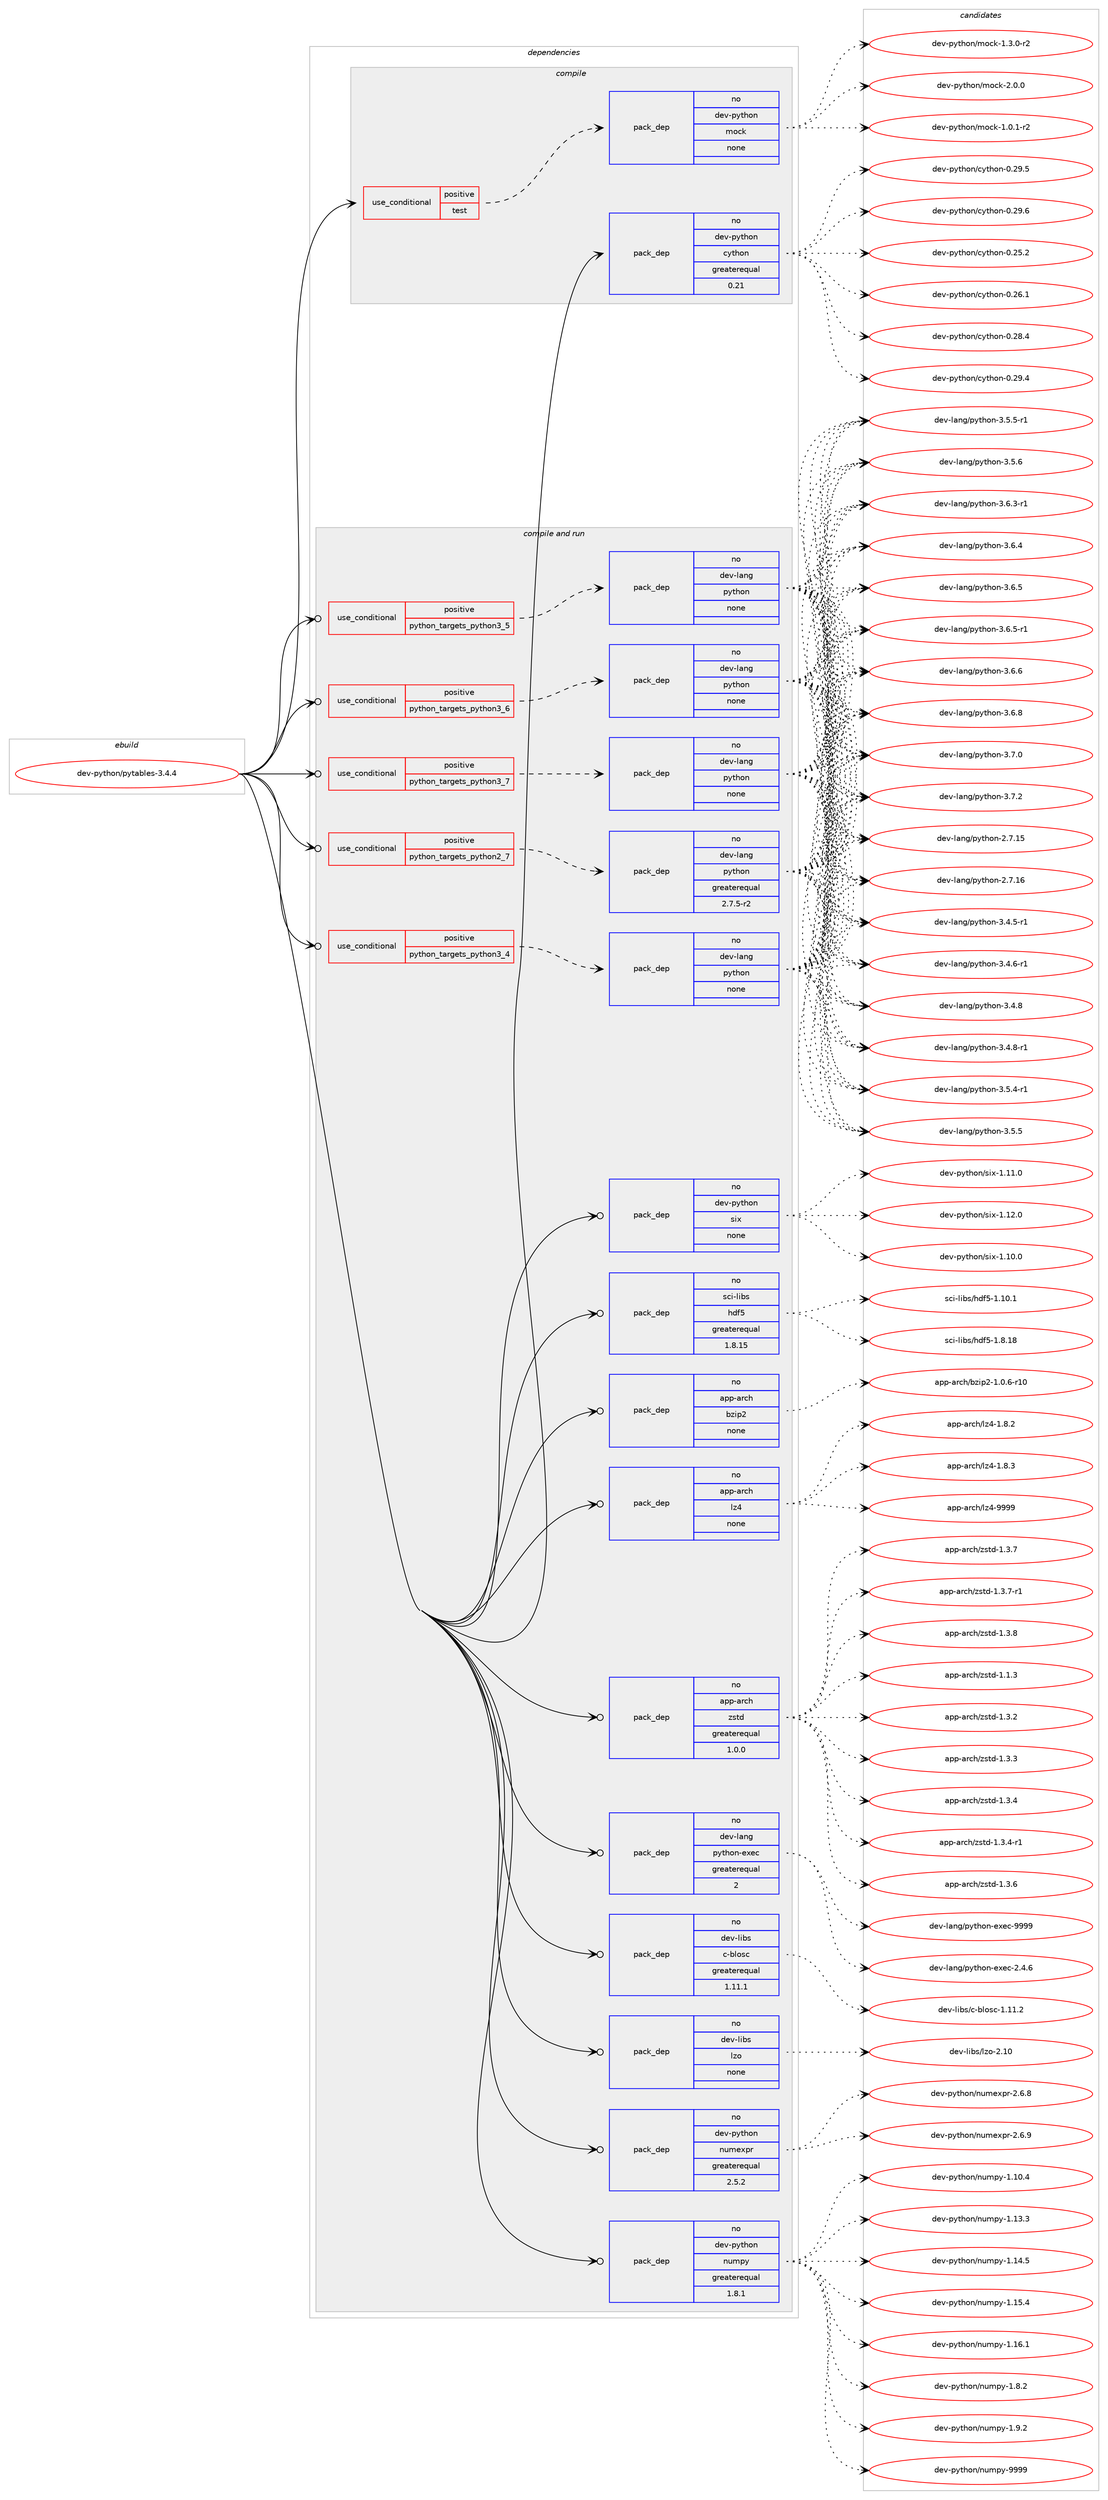 digraph prolog {

# *************
# Graph options
# *************

newrank=true;
concentrate=true;
compound=true;
graph [rankdir=LR,fontname=Helvetica,fontsize=10,ranksep=1.5];#, ranksep=2.5, nodesep=0.2];
edge  [arrowhead=vee];
node  [fontname=Helvetica,fontsize=10];

# **********
# The ebuild
# **********

subgraph cluster_leftcol {
color=gray;
rank=same;
label=<<i>ebuild</i>>;
id [label="dev-python/pytables-3.4.4", color=red, width=4, href="../dev-python/pytables-3.4.4.svg"];
}

# ****************
# The dependencies
# ****************

subgraph cluster_midcol {
color=gray;
label=<<i>dependencies</i>>;
subgraph cluster_compile {
fillcolor="#eeeeee";
style=filled;
label=<<i>compile</i>>;
subgraph cond381908 {
dependency1432644 [label=<<TABLE BORDER="0" CELLBORDER="1" CELLSPACING="0" CELLPADDING="4"><TR><TD ROWSPAN="3" CELLPADDING="10">use_conditional</TD></TR><TR><TD>positive</TD></TR><TR><TD>test</TD></TR></TABLE>>, shape=none, color=red];
subgraph pack1027392 {
dependency1432645 [label=<<TABLE BORDER="0" CELLBORDER="1" CELLSPACING="0" CELLPADDING="4" WIDTH="220"><TR><TD ROWSPAN="6" CELLPADDING="30">pack_dep</TD></TR><TR><TD WIDTH="110">no</TD></TR><TR><TD>dev-python</TD></TR><TR><TD>mock</TD></TR><TR><TD>none</TD></TR><TR><TD></TD></TR></TABLE>>, shape=none, color=blue];
}
dependency1432644:e -> dependency1432645:w [weight=20,style="dashed",arrowhead="vee"];
}
id:e -> dependency1432644:w [weight=20,style="solid",arrowhead="vee"];
subgraph pack1027393 {
dependency1432646 [label=<<TABLE BORDER="0" CELLBORDER="1" CELLSPACING="0" CELLPADDING="4" WIDTH="220"><TR><TD ROWSPAN="6" CELLPADDING="30">pack_dep</TD></TR><TR><TD WIDTH="110">no</TD></TR><TR><TD>dev-python</TD></TR><TR><TD>cython</TD></TR><TR><TD>greaterequal</TD></TR><TR><TD>0.21</TD></TR></TABLE>>, shape=none, color=blue];
}
id:e -> dependency1432646:w [weight=20,style="solid",arrowhead="vee"];
}
subgraph cluster_compileandrun {
fillcolor="#eeeeee";
style=filled;
label=<<i>compile and run</i>>;
subgraph cond381909 {
dependency1432647 [label=<<TABLE BORDER="0" CELLBORDER="1" CELLSPACING="0" CELLPADDING="4"><TR><TD ROWSPAN="3" CELLPADDING="10">use_conditional</TD></TR><TR><TD>positive</TD></TR><TR><TD>python_targets_python2_7</TD></TR></TABLE>>, shape=none, color=red];
subgraph pack1027394 {
dependency1432648 [label=<<TABLE BORDER="0" CELLBORDER="1" CELLSPACING="0" CELLPADDING="4" WIDTH="220"><TR><TD ROWSPAN="6" CELLPADDING="30">pack_dep</TD></TR><TR><TD WIDTH="110">no</TD></TR><TR><TD>dev-lang</TD></TR><TR><TD>python</TD></TR><TR><TD>greaterequal</TD></TR><TR><TD>2.7.5-r2</TD></TR></TABLE>>, shape=none, color=blue];
}
dependency1432647:e -> dependency1432648:w [weight=20,style="dashed",arrowhead="vee"];
}
id:e -> dependency1432647:w [weight=20,style="solid",arrowhead="odotvee"];
subgraph cond381910 {
dependency1432649 [label=<<TABLE BORDER="0" CELLBORDER="1" CELLSPACING="0" CELLPADDING="4"><TR><TD ROWSPAN="3" CELLPADDING="10">use_conditional</TD></TR><TR><TD>positive</TD></TR><TR><TD>python_targets_python3_4</TD></TR></TABLE>>, shape=none, color=red];
subgraph pack1027395 {
dependency1432650 [label=<<TABLE BORDER="0" CELLBORDER="1" CELLSPACING="0" CELLPADDING="4" WIDTH="220"><TR><TD ROWSPAN="6" CELLPADDING="30">pack_dep</TD></TR><TR><TD WIDTH="110">no</TD></TR><TR><TD>dev-lang</TD></TR><TR><TD>python</TD></TR><TR><TD>none</TD></TR><TR><TD></TD></TR></TABLE>>, shape=none, color=blue];
}
dependency1432649:e -> dependency1432650:w [weight=20,style="dashed",arrowhead="vee"];
}
id:e -> dependency1432649:w [weight=20,style="solid",arrowhead="odotvee"];
subgraph cond381911 {
dependency1432651 [label=<<TABLE BORDER="0" CELLBORDER="1" CELLSPACING="0" CELLPADDING="4"><TR><TD ROWSPAN="3" CELLPADDING="10">use_conditional</TD></TR><TR><TD>positive</TD></TR><TR><TD>python_targets_python3_5</TD></TR></TABLE>>, shape=none, color=red];
subgraph pack1027396 {
dependency1432652 [label=<<TABLE BORDER="0" CELLBORDER="1" CELLSPACING="0" CELLPADDING="4" WIDTH="220"><TR><TD ROWSPAN="6" CELLPADDING="30">pack_dep</TD></TR><TR><TD WIDTH="110">no</TD></TR><TR><TD>dev-lang</TD></TR><TR><TD>python</TD></TR><TR><TD>none</TD></TR><TR><TD></TD></TR></TABLE>>, shape=none, color=blue];
}
dependency1432651:e -> dependency1432652:w [weight=20,style="dashed",arrowhead="vee"];
}
id:e -> dependency1432651:w [weight=20,style="solid",arrowhead="odotvee"];
subgraph cond381912 {
dependency1432653 [label=<<TABLE BORDER="0" CELLBORDER="1" CELLSPACING="0" CELLPADDING="4"><TR><TD ROWSPAN="3" CELLPADDING="10">use_conditional</TD></TR><TR><TD>positive</TD></TR><TR><TD>python_targets_python3_6</TD></TR></TABLE>>, shape=none, color=red];
subgraph pack1027397 {
dependency1432654 [label=<<TABLE BORDER="0" CELLBORDER="1" CELLSPACING="0" CELLPADDING="4" WIDTH="220"><TR><TD ROWSPAN="6" CELLPADDING="30">pack_dep</TD></TR><TR><TD WIDTH="110">no</TD></TR><TR><TD>dev-lang</TD></TR><TR><TD>python</TD></TR><TR><TD>none</TD></TR><TR><TD></TD></TR></TABLE>>, shape=none, color=blue];
}
dependency1432653:e -> dependency1432654:w [weight=20,style="dashed",arrowhead="vee"];
}
id:e -> dependency1432653:w [weight=20,style="solid",arrowhead="odotvee"];
subgraph cond381913 {
dependency1432655 [label=<<TABLE BORDER="0" CELLBORDER="1" CELLSPACING="0" CELLPADDING="4"><TR><TD ROWSPAN="3" CELLPADDING="10">use_conditional</TD></TR><TR><TD>positive</TD></TR><TR><TD>python_targets_python3_7</TD></TR></TABLE>>, shape=none, color=red];
subgraph pack1027398 {
dependency1432656 [label=<<TABLE BORDER="0" CELLBORDER="1" CELLSPACING="0" CELLPADDING="4" WIDTH="220"><TR><TD ROWSPAN="6" CELLPADDING="30">pack_dep</TD></TR><TR><TD WIDTH="110">no</TD></TR><TR><TD>dev-lang</TD></TR><TR><TD>python</TD></TR><TR><TD>none</TD></TR><TR><TD></TD></TR></TABLE>>, shape=none, color=blue];
}
dependency1432655:e -> dependency1432656:w [weight=20,style="dashed",arrowhead="vee"];
}
id:e -> dependency1432655:w [weight=20,style="solid",arrowhead="odotvee"];
subgraph pack1027399 {
dependency1432657 [label=<<TABLE BORDER="0" CELLBORDER="1" CELLSPACING="0" CELLPADDING="4" WIDTH="220"><TR><TD ROWSPAN="6" CELLPADDING="30">pack_dep</TD></TR><TR><TD WIDTH="110">no</TD></TR><TR><TD>app-arch</TD></TR><TR><TD>bzip2</TD></TR><TR><TD>none</TD></TR><TR><TD></TD></TR></TABLE>>, shape=none, color=blue];
}
id:e -> dependency1432657:w [weight=20,style="solid",arrowhead="odotvee"];
subgraph pack1027400 {
dependency1432658 [label=<<TABLE BORDER="0" CELLBORDER="1" CELLSPACING="0" CELLPADDING="4" WIDTH="220"><TR><TD ROWSPAN="6" CELLPADDING="30">pack_dep</TD></TR><TR><TD WIDTH="110">no</TD></TR><TR><TD>app-arch</TD></TR><TR><TD>lz4</TD></TR><TR><TD>none</TD></TR><TR><TD></TD></TR></TABLE>>, shape=none, color=blue];
}
id:e -> dependency1432658:w [weight=20,style="solid",arrowhead="odotvee"];
subgraph pack1027401 {
dependency1432659 [label=<<TABLE BORDER="0" CELLBORDER="1" CELLSPACING="0" CELLPADDING="4" WIDTH="220"><TR><TD ROWSPAN="6" CELLPADDING="30">pack_dep</TD></TR><TR><TD WIDTH="110">no</TD></TR><TR><TD>app-arch</TD></TR><TR><TD>zstd</TD></TR><TR><TD>greaterequal</TD></TR><TR><TD>1.0.0</TD></TR></TABLE>>, shape=none, color=blue];
}
id:e -> dependency1432659:w [weight=20,style="solid",arrowhead="odotvee"];
subgraph pack1027402 {
dependency1432660 [label=<<TABLE BORDER="0" CELLBORDER="1" CELLSPACING="0" CELLPADDING="4" WIDTH="220"><TR><TD ROWSPAN="6" CELLPADDING="30">pack_dep</TD></TR><TR><TD WIDTH="110">no</TD></TR><TR><TD>dev-lang</TD></TR><TR><TD>python-exec</TD></TR><TR><TD>greaterequal</TD></TR><TR><TD>2</TD></TR></TABLE>>, shape=none, color=blue];
}
id:e -> dependency1432660:w [weight=20,style="solid",arrowhead="odotvee"];
subgraph pack1027403 {
dependency1432661 [label=<<TABLE BORDER="0" CELLBORDER="1" CELLSPACING="0" CELLPADDING="4" WIDTH="220"><TR><TD ROWSPAN="6" CELLPADDING="30">pack_dep</TD></TR><TR><TD WIDTH="110">no</TD></TR><TR><TD>dev-libs</TD></TR><TR><TD>c-blosc</TD></TR><TR><TD>greaterequal</TD></TR><TR><TD>1.11.1</TD></TR></TABLE>>, shape=none, color=blue];
}
id:e -> dependency1432661:w [weight=20,style="solid",arrowhead="odotvee"];
subgraph pack1027404 {
dependency1432662 [label=<<TABLE BORDER="0" CELLBORDER="1" CELLSPACING="0" CELLPADDING="4" WIDTH="220"><TR><TD ROWSPAN="6" CELLPADDING="30">pack_dep</TD></TR><TR><TD WIDTH="110">no</TD></TR><TR><TD>dev-libs</TD></TR><TR><TD>lzo</TD></TR><TR><TD>none</TD></TR><TR><TD></TD></TR></TABLE>>, shape=none, color=blue];
}
id:e -> dependency1432662:w [weight=20,style="solid",arrowhead="odotvee"];
subgraph pack1027405 {
dependency1432663 [label=<<TABLE BORDER="0" CELLBORDER="1" CELLSPACING="0" CELLPADDING="4" WIDTH="220"><TR><TD ROWSPAN="6" CELLPADDING="30">pack_dep</TD></TR><TR><TD WIDTH="110">no</TD></TR><TR><TD>dev-python</TD></TR><TR><TD>numexpr</TD></TR><TR><TD>greaterequal</TD></TR><TR><TD>2.5.2</TD></TR></TABLE>>, shape=none, color=blue];
}
id:e -> dependency1432663:w [weight=20,style="solid",arrowhead="odotvee"];
subgraph pack1027406 {
dependency1432664 [label=<<TABLE BORDER="0" CELLBORDER="1" CELLSPACING="0" CELLPADDING="4" WIDTH="220"><TR><TD ROWSPAN="6" CELLPADDING="30">pack_dep</TD></TR><TR><TD WIDTH="110">no</TD></TR><TR><TD>dev-python</TD></TR><TR><TD>numpy</TD></TR><TR><TD>greaterequal</TD></TR><TR><TD>1.8.1</TD></TR></TABLE>>, shape=none, color=blue];
}
id:e -> dependency1432664:w [weight=20,style="solid",arrowhead="odotvee"];
subgraph pack1027407 {
dependency1432665 [label=<<TABLE BORDER="0" CELLBORDER="1" CELLSPACING="0" CELLPADDING="4" WIDTH="220"><TR><TD ROWSPAN="6" CELLPADDING="30">pack_dep</TD></TR><TR><TD WIDTH="110">no</TD></TR><TR><TD>dev-python</TD></TR><TR><TD>six</TD></TR><TR><TD>none</TD></TR><TR><TD></TD></TR></TABLE>>, shape=none, color=blue];
}
id:e -> dependency1432665:w [weight=20,style="solid",arrowhead="odotvee"];
subgraph pack1027408 {
dependency1432666 [label=<<TABLE BORDER="0" CELLBORDER="1" CELLSPACING="0" CELLPADDING="4" WIDTH="220"><TR><TD ROWSPAN="6" CELLPADDING="30">pack_dep</TD></TR><TR><TD WIDTH="110">no</TD></TR><TR><TD>sci-libs</TD></TR><TR><TD>hdf5</TD></TR><TR><TD>greaterequal</TD></TR><TR><TD>1.8.15</TD></TR></TABLE>>, shape=none, color=blue];
}
id:e -> dependency1432666:w [weight=20,style="solid",arrowhead="odotvee"];
}
subgraph cluster_run {
fillcolor="#eeeeee";
style=filled;
label=<<i>run</i>>;
}
}

# **************
# The candidates
# **************

subgraph cluster_choices {
rank=same;
color=gray;
label=<<i>candidates</i>>;

subgraph choice1027392 {
color=black;
nodesep=1;
choice1001011184511212111610411111047109111991074549464846494511450 [label="dev-python/mock-1.0.1-r2", color=red, width=4,href="../dev-python/mock-1.0.1-r2.svg"];
choice1001011184511212111610411111047109111991074549465146484511450 [label="dev-python/mock-1.3.0-r2", color=red, width=4,href="../dev-python/mock-1.3.0-r2.svg"];
choice100101118451121211161041111104710911199107455046484648 [label="dev-python/mock-2.0.0", color=red, width=4,href="../dev-python/mock-2.0.0.svg"];
dependency1432645:e -> choice1001011184511212111610411111047109111991074549464846494511450:w [style=dotted,weight="100"];
dependency1432645:e -> choice1001011184511212111610411111047109111991074549465146484511450:w [style=dotted,weight="100"];
dependency1432645:e -> choice100101118451121211161041111104710911199107455046484648:w [style=dotted,weight="100"];
}
subgraph choice1027393 {
color=black;
nodesep=1;
choice10010111845112121116104111110479912111610411111045484650534650 [label="dev-python/cython-0.25.2", color=red, width=4,href="../dev-python/cython-0.25.2.svg"];
choice10010111845112121116104111110479912111610411111045484650544649 [label="dev-python/cython-0.26.1", color=red, width=4,href="../dev-python/cython-0.26.1.svg"];
choice10010111845112121116104111110479912111610411111045484650564652 [label="dev-python/cython-0.28.4", color=red, width=4,href="../dev-python/cython-0.28.4.svg"];
choice10010111845112121116104111110479912111610411111045484650574652 [label="dev-python/cython-0.29.4", color=red, width=4,href="../dev-python/cython-0.29.4.svg"];
choice10010111845112121116104111110479912111610411111045484650574653 [label="dev-python/cython-0.29.5", color=red, width=4,href="../dev-python/cython-0.29.5.svg"];
choice10010111845112121116104111110479912111610411111045484650574654 [label="dev-python/cython-0.29.6", color=red, width=4,href="../dev-python/cython-0.29.6.svg"];
dependency1432646:e -> choice10010111845112121116104111110479912111610411111045484650534650:w [style=dotted,weight="100"];
dependency1432646:e -> choice10010111845112121116104111110479912111610411111045484650544649:w [style=dotted,weight="100"];
dependency1432646:e -> choice10010111845112121116104111110479912111610411111045484650564652:w [style=dotted,weight="100"];
dependency1432646:e -> choice10010111845112121116104111110479912111610411111045484650574652:w [style=dotted,weight="100"];
dependency1432646:e -> choice10010111845112121116104111110479912111610411111045484650574653:w [style=dotted,weight="100"];
dependency1432646:e -> choice10010111845112121116104111110479912111610411111045484650574654:w [style=dotted,weight="100"];
}
subgraph choice1027394 {
color=black;
nodesep=1;
choice10010111845108971101034711212111610411111045504655464953 [label="dev-lang/python-2.7.15", color=red, width=4,href="../dev-lang/python-2.7.15.svg"];
choice10010111845108971101034711212111610411111045504655464954 [label="dev-lang/python-2.7.16", color=red, width=4,href="../dev-lang/python-2.7.16.svg"];
choice1001011184510897110103471121211161041111104551465246534511449 [label="dev-lang/python-3.4.5-r1", color=red, width=4,href="../dev-lang/python-3.4.5-r1.svg"];
choice1001011184510897110103471121211161041111104551465246544511449 [label="dev-lang/python-3.4.6-r1", color=red, width=4,href="../dev-lang/python-3.4.6-r1.svg"];
choice100101118451089711010347112121116104111110455146524656 [label="dev-lang/python-3.4.8", color=red, width=4,href="../dev-lang/python-3.4.8.svg"];
choice1001011184510897110103471121211161041111104551465246564511449 [label="dev-lang/python-3.4.8-r1", color=red, width=4,href="../dev-lang/python-3.4.8-r1.svg"];
choice1001011184510897110103471121211161041111104551465346524511449 [label="dev-lang/python-3.5.4-r1", color=red, width=4,href="../dev-lang/python-3.5.4-r1.svg"];
choice100101118451089711010347112121116104111110455146534653 [label="dev-lang/python-3.5.5", color=red, width=4,href="../dev-lang/python-3.5.5.svg"];
choice1001011184510897110103471121211161041111104551465346534511449 [label="dev-lang/python-3.5.5-r1", color=red, width=4,href="../dev-lang/python-3.5.5-r1.svg"];
choice100101118451089711010347112121116104111110455146534654 [label="dev-lang/python-3.5.6", color=red, width=4,href="../dev-lang/python-3.5.6.svg"];
choice1001011184510897110103471121211161041111104551465446514511449 [label="dev-lang/python-3.6.3-r1", color=red, width=4,href="../dev-lang/python-3.6.3-r1.svg"];
choice100101118451089711010347112121116104111110455146544652 [label="dev-lang/python-3.6.4", color=red, width=4,href="../dev-lang/python-3.6.4.svg"];
choice100101118451089711010347112121116104111110455146544653 [label="dev-lang/python-3.6.5", color=red, width=4,href="../dev-lang/python-3.6.5.svg"];
choice1001011184510897110103471121211161041111104551465446534511449 [label="dev-lang/python-3.6.5-r1", color=red, width=4,href="../dev-lang/python-3.6.5-r1.svg"];
choice100101118451089711010347112121116104111110455146544654 [label="dev-lang/python-3.6.6", color=red, width=4,href="../dev-lang/python-3.6.6.svg"];
choice100101118451089711010347112121116104111110455146544656 [label="dev-lang/python-3.6.8", color=red, width=4,href="../dev-lang/python-3.6.8.svg"];
choice100101118451089711010347112121116104111110455146554648 [label="dev-lang/python-3.7.0", color=red, width=4,href="../dev-lang/python-3.7.0.svg"];
choice100101118451089711010347112121116104111110455146554650 [label="dev-lang/python-3.7.2", color=red, width=4,href="../dev-lang/python-3.7.2.svg"];
dependency1432648:e -> choice10010111845108971101034711212111610411111045504655464953:w [style=dotted,weight="100"];
dependency1432648:e -> choice10010111845108971101034711212111610411111045504655464954:w [style=dotted,weight="100"];
dependency1432648:e -> choice1001011184510897110103471121211161041111104551465246534511449:w [style=dotted,weight="100"];
dependency1432648:e -> choice1001011184510897110103471121211161041111104551465246544511449:w [style=dotted,weight="100"];
dependency1432648:e -> choice100101118451089711010347112121116104111110455146524656:w [style=dotted,weight="100"];
dependency1432648:e -> choice1001011184510897110103471121211161041111104551465246564511449:w [style=dotted,weight="100"];
dependency1432648:e -> choice1001011184510897110103471121211161041111104551465346524511449:w [style=dotted,weight="100"];
dependency1432648:e -> choice100101118451089711010347112121116104111110455146534653:w [style=dotted,weight="100"];
dependency1432648:e -> choice1001011184510897110103471121211161041111104551465346534511449:w [style=dotted,weight="100"];
dependency1432648:e -> choice100101118451089711010347112121116104111110455146534654:w [style=dotted,weight="100"];
dependency1432648:e -> choice1001011184510897110103471121211161041111104551465446514511449:w [style=dotted,weight="100"];
dependency1432648:e -> choice100101118451089711010347112121116104111110455146544652:w [style=dotted,weight="100"];
dependency1432648:e -> choice100101118451089711010347112121116104111110455146544653:w [style=dotted,weight="100"];
dependency1432648:e -> choice1001011184510897110103471121211161041111104551465446534511449:w [style=dotted,weight="100"];
dependency1432648:e -> choice100101118451089711010347112121116104111110455146544654:w [style=dotted,weight="100"];
dependency1432648:e -> choice100101118451089711010347112121116104111110455146544656:w [style=dotted,weight="100"];
dependency1432648:e -> choice100101118451089711010347112121116104111110455146554648:w [style=dotted,weight="100"];
dependency1432648:e -> choice100101118451089711010347112121116104111110455146554650:w [style=dotted,weight="100"];
}
subgraph choice1027395 {
color=black;
nodesep=1;
choice10010111845108971101034711212111610411111045504655464953 [label="dev-lang/python-2.7.15", color=red, width=4,href="../dev-lang/python-2.7.15.svg"];
choice10010111845108971101034711212111610411111045504655464954 [label="dev-lang/python-2.7.16", color=red, width=4,href="../dev-lang/python-2.7.16.svg"];
choice1001011184510897110103471121211161041111104551465246534511449 [label="dev-lang/python-3.4.5-r1", color=red, width=4,href="../dev-lang/python-3.4.5-r1.svg"];
choice1001011184510897110103471121211161041111104551465246544511449 [label="dev-lang/python-3.4.6-r1", color=red, width=4,href="../dev-lang/python-3.4.6-r1.svg"];
choice100101118451089711010347112121116104111110455146524656 [label="dev-lang/python-3.4.8", color=red, width=4,href="../dev-lang/python-3.4.8.svg"];
choice1001011184510897110103471121211161041111104551465246564511449 [label="dev-lang/python-3.4.8-r1", color=red, width=4,href="../dev-lang/python-3.4.8-r1.svg"];
choice1001011184510897110103471121211161041111104551465346524511449 [label="dev-lang/python-3.5.4-r1", color=red, width=4,href="../dev-lang/python-3.5.4-r1.svg"];
choice100101118451089711010347112121116104111110455146534653 [label="dev-lang/python-3.5.5", color=red, width=4,href="../dev-lang/python-3.5.5.svg"];
choice1001011184510897110103471121211161041111104551465346534511449 [label="dev-lang/python-3.5.5-r1", color=red, width=4,href="../dev-lang/python-3.5.5-r1.svg"];
choice100101118451089711010347112121116104111110455146534654 [label="dev-lang/python-3.5.6", color=red, width=4,href="../dev-lang/python-3.5.6.svg"];
choice1001011184510897110103471121211161041111104551465446514511449 [label="dev-lang/python-3.6.3-r1", color=red, width=4,href="../dev-lang/python-3.6.3-r1.svg"];
choice100101118451089711010347112121116104111110455146544652 [label="dev-lang/python-3.6.4", color=red, width=4,href="../dev-lang/python-3.6.4.svg"];
choice100101118451089711010347112121116104111110455146544653 [label="dev-lang/python-3.6.5", color=red, width=4,href="../dev-lang/python-3.6.5.svg"];
choice1001011184510897110103471121211161041111104551465446534511449 [label="dev-lang/python-3.6.5-r1", color=red, width=4,href="../dev-lang/python-3.6.5-r1.svg"];
choice100101118451089711010347112121116104111110455146544654 [label="dev-lang/python-3.6.6", color=red, width=4,href="../dev-lang/python-3.6.6.svg"];
choice100101118451089711010347112121116104111110455146544656 [label="dev-lang/python-3.6.8", color=red, width=4,href="../dev-lang/python-3.6.8.svg"];
choice100101118451089711010347112121116104111110455146554648 [label="dev-lang/python-3.7.0", color=red, width=4,href="../dev-lang/python-3.7.0.svg"];
choice100101118451089711010347112121116104111110455146554650 [label="dev-lang/python-3.7.2", color=red, width=4,href="../dev-lang/python-3.7.2.svg"];
dependency1432650:e -> choice10010111845108971101034711212111610411111045504655464953:w [style=dotted,weight="100"];
dependency1432650:e -> choice10010111845108971101034711212111610411111045504655464954:w [style=dotted,weight="100"];
dependency1432650:e -> choice1001011184510897110103471121211161041111104551465246534511449:w [style=dotted,weight="100"];
dependency1432650:e -> choice1001011184510897110103471121211161041111104551465246544511449:w [style=dotted,weight="100"];
dependency1432650:e -> choice100101118451089711010347112121116104111110455146524656:w [style=dotted,weight="100"];
dependency1432650:e -> choice1001011184510897110103471121211161041111104551465246564511449:w [style=dotted,weight="100"];
dependency1432650:e -> choice1001011184510897110103471121211161041111104551465346524511449:w [style=dotted,weight="100"];
dependency1432650:e -> choice100101118451089711010347112121116104111110455146534653:w [style=dotted,weight="100"];
dependency1432650:e -> choice1001011184510897110103471121211161041111104551465346534511449:w [style=dotted,weight="100"];
dependency1432650:e -> choice100101118451089711010347112121116104111110455146534654:w [style=dotted,weight="100"];
dependency1432650:e -> choice1001011184510897110103471121211161041111104551465446514511449:w [style=dotted,weight="100"];
dependency1432650:e -> choice100101118451089711010347112121116104111110455146544652:w [style=dotted,weight="100"];
dependency1432650:e -> choice100101118451089711010347112121116104111110455146544653:w [style=dotted,weight="100"];
dependency1432650:e -> choice1001011184510897110103471121211161041111104551465446534511449:w [style=dotted,weight="100"];
dependency1432650:e -> choice100101118451089711010347112121116104111110455146544654:w [style=dotted,weight="100"];
dependency1432650:e -> choice100101118451089711010347112121116104111110455146544656:w [style=dotted,weight="100"];
dependency1432650:e -> choice100101118451089711010347112121116104111110455146554648:w [style=dotted,weight="100"];
dependency1432650:e -> choice100101118451089711010347112121116104111110455146554650:w [style=dotted,weight="100"];
}
subgraph choice1027396 {
color=black;
nodesep=1;
choice10010111845108971101034711212111610411111045504655464953 [label="dev-lang/python-2.7.15", color=red, width=4,href="../dev-lang/python-2.7.15.svg"];
choice10010111845108971101034711212111610411111045504655464954 [label="dev-lang/python-2.7.16", color=red, width=4,href="../dev-lang/python-2.7.16.svg"];
choice1001011184510897110103471121211161041111104551465246534511449 [label="dev-lang/python-3.4.5-r1", color=red, width=4,href="../dev-lang/python-3.4.5-r1.svg"];
choice1001011184510897110103471121211161041111104551465246544511449 [label="dev-lang/python-3.4.6-r1", color=red, width=4,href="../dev-lang/python-3.4.6-r1.svg"];
choice100101118451089711010347112121116104111110455146524656 [label="dev-lang/python-3.4.8", color=red, width=4,href="../dev-lang/python-3.4.8.svg"];
choice1001011184510897110103471121211161041111104551465246564511449 [label="dev-lang/python-3.4.8-r1", color=red, width=4,href="../dev-lang/python-3.4.8-r1.svg"];
choice1001011184510897110103471121211161041111104551465346524511449 [label="dev-lang/python-3.5.4-r1", color=red, width=4,href="../dev-lang/python-3.5.4-r1.svg"];
choice100101118451089711010347112121116104111110455146534653 [label="dev-lang/python-3.5.5", color=red, width=4,href="../dev-lang/python-3.5.5.svg"];
choice1001011184510897110103471121211161041111104551465346534511449 [label="dev-lang/python-3.5.5-r1", color=red, width=4,href="../dev-lang/python-3.5.5-r1.svg"];
choice100101118451089711010347112121116104111110455146534654 [label="dev-lang/python-3.5.6", color=red, width=4,href="../dev-lang/python-3.5.6.svg"];
choice1001011184510897110103471121211161041111104551465446514511449 [label="dev-lang/python-3.6.3-r1", color=red, width=4,href="../dev-lang/python-3.6.3-r1.svg"];
choice100101118451089711010347112121116104111110455146544652 [label="dev-lang/python-3.6.4", color=red, width=4,href="../dev-lang/python-3.6.4.svg"];
choice100101118451089711010347112121116104111110455146544653 [label="dev-lang/python-3.6.5", color=red, width=4,href="../dev-lang/python-3.6.5.svg"];
choice1001011184510897110103471121211161041111104551465446534511449 [label="dev-lang/python-3.6.5-r1", color=red, width=4,href="../dev-lang/python-3.6.5-r1.svg"];
choice100101118451089711010347112121116104111110455146544654 [label="dev-lang/python-3.6.6", color=red, width=4,href="../dev-lang/python-3.6.6.svg"];
choice100101118451089711010347112121116104111110455146544656 [label="dev-lang/python-3.6.8", color=red, width=4,href="../dev-lang/python-3.6.8.svg"];
choice100101118451089711010347112121116104111110455146554648 [label="dev-lang/python-3.7.0", color=red, width=4,href="../dev-lang/python-3.7.0.svg"];
choice100101118451089711010347112121116104111110455146554650 [label="dev-lang/python-3.7.2", color=red, width=4,href="../dev-lang/python-3.7.2.svg"];
dependency1432652:e -> choice10010111845108971101034711212111610411111045504655464953:w [style=dotted,weight="100"];
dependency1432652:e -> choice10010111845108971101034711212111610411111045504655464954:w [style=dotted,weight="100"];
dependency1432652:e -> choice1001011184510897110103471121211161041111104551465246534511449:w [style=dotted,weight="100"];
dependency1432652:e -> choice1001011184510897110103471121211161041111104551465246544511449:w [style=dotted,weight="100"];
dependency1432652:e -> choice100101118451089711010347112121116104111110455146524656:w [style=dotted,weight="100"];
dependency1432652:e -> choice1001011184510897110103471121211161041111104551465246564511449:w [style=dotted,weight="100"];
dependency1432652:e -> choice1001011184510897110103471121211161041111104551465346524511449:w [style=dotted,weight="100"];
dependency1432652:e -> choice100101118451089711010347112121116104111110455146534653:w [style=dotted,weight="100"];
dependency1432652:e -> choice1001011184510897110103471121211161041111104551465346534511449:w [style=dotted,weight="100"];
dependency1432652:e -> choice100101118451089711010347112121116104111110455146534654:w [style=dotted,weight="100"];
dependency1432652:e -> choice1001011184510897110103471121211161041111104551465446514511449:w [style=dotted,weight="100"];
dependency1432652:e -> choice100101118451089711010347112121116104111110455146544652:w [style=dotted,weight="100"];
dependency1432652:e -> choice100101118451089711010347112121116104111110455146544653:w [style=dotted,weight="100"];
dependency1432652:e -> choice1001011184510897110103471121211161041111104551465446534511449:w [style=dotted,weight="100"];
dependency1432652:e -> choice100101118451089711010347112121116104111110455146544654:w [style=dotted,weight="100"];
dependency1432652:e -> choice100101118451089711010347112121116104111110455146544656:w [style=dotted,weight="100"];
dependency1432652:e -> choice100101118451089711010347112121116104111110455146554648:w [style=dotted,weight="100"];
dependency1432652:e -> choice100101118451089711010347112121116104111110455146554650:w [style=dotted,weight="100"];
}
subgraph choice1027397 {
color=black;
nodesep=1;
choice10010111845108971101034711212111610411111045504655464953 [label="dev-lang/python-2.7.15", color=red, width=4,href="../dev-lang/python-2.7.15.svg"];
choice10010111845108971101034711212111610411111045504655464954 [label="dev-lang/python-2.7.16", color=red, width=4,href="../dev-lang/python-2.7.16.svg"];
choice1001011184510897110103471121211161041111104551465246534511449 [label="dev-lang/python-3.4.5-r1", color=red, width=4,href="../dev-lang/python-3.4.5-r1.svg"];
choice1001011184510897110103471121211161041111104551465246544511449 [label="dev-lang/python-3.4.6-r1", color=red, width=4,href="../dev-lang/python-3.4.6-r1.svg"];
choice100101118451089711010347112121116104111110455146524656 [label="dev-lang/python-3.4.8", color=red, width=4,href="../dev-lang/python-3.4.8.svg"];
choice1001011184510897110103471121211161041111104551465246564511449 [label="dev-lang/python-3.4.8-r1", color=red, width=4,href="../dev-lang/python-3.4.8-r1.svg"];
choice1001011184510897110103471121211161041111104551465346524511449 [label="dev-lang/python-3.5.4-r1", color=red, width=4,href="../dev-lang/python-3.5.4-r1.svg"];
choice100101118451089711010347112121116104111110455146534653 [label="dev-lang/python-3.5.5", color=red, width=4,href="../dev-lang/python-3.5.5.svg"];
choice1001011184510897110103471121211161041111104551465346534511449 [label="dev-lang/python-3.5.5-r1", color=red, width=4,href="../dev-lang/python-3.5.5-r1.svg"];
choice100101118451089711010347112121116104111110455146534654 [label="dev-lang/python-3.5.6", color=red, width=4,href="../dev-lang/python-3.5.6.svg"];
choice1001011184510897110103471121211161041111104551465446514511449 [label="dev-lang/python-3.6.3-r1", color=red, width=4,href="../dev-lang/python-3.6.3-r1.svg"];
choice100101118451089711010347112121116104111110455146544652 [label="dev-lang/python-3.6.4", color=red, width=4,href="../dev-lang/python-3.6.4.svg"];
choice100101118451089711010347112121116104111110455146544653 [label="dev-lang/python-3.6.5", color=red, width=4,href="../dev-lang/python-3.6.5.svg"];
choice1001011184510897110103471121211161041111104551465446534511449 [label="dev-lang/python-3.6.5-r1", color=red, width=4,href="../dev-lang/python-3.6.5-r1.svg"];
choice100101118451089711010347112121116104111110455146544654 [label="dev-lang/python-3.6.6", color=red, width=4,href="../dev-lang/python-3.6.6.svg"];
choice100101118451089711010347112121116104111110455146544656 [label="dev-lang/python-3.6.8", color=red, width=4,href="../dev-lang/python-3.6.8.svg"];
choice100101118451089711010347112121116104111110455146554648 [label="dev-lang/python-3.7.0", color=red, width=4,href="../dev-lang/python-3.7.0.svg"];
choice100101118451089711010347112121116104111110455146554650 [label="dev-lang/python-3.7.2", color=red, width=4,href="../dev-lang/python-3.7.2.svg"];
dependency1432654:e -> choice10010111845108971101034711212111610411111045504655464953:w [style=dotted,weight="100"];
dependency1432654:e -> choice10010111845108971101034711212111610411111045504655464954:w [style=dotted,weight="100"];
dependency1432654:e -> choice1001011184510897110103471121211161041111104551465246534511449:w [style=dotted,weight="100"];
dependency1432654:e -> choice1001011184510897110103471121211161041111104551465246544511449:w [style=dotted,weight="100"];
dependency1432654:e -> choice100101118451089711010347112121116104111110455146524656:w [style=dotted,weight="100"];
dependency1432654:e -> choice1001011184510897110103471121211161041111104551465246564511449:w [style=dotted,weight="100"];
dependency1432654:e -> choice1001011184510897110103471121211161041111104551465346524511449:w [style=dotted,weight="100"];
dependency1432654:e -> choice100101118451089711010347112121116104111110455146534653:w [style=dotted,weight="100"];
dependency1432654:e -> choice1001011184510897110103471121211161041111104551465346534511449:w [style=dotted,weight="100"];
dependency1432654:e -> choice100101118451089711010347112121116104111110455146534654:w [style=dotted,weight="100"];
dependency1432654:e -> choice1001011184510897110103471121211161041111104551465446514511449:w [style=dotted,weight="100"];
dependency1432654:e -> choice100101118451089711010347112121116104111110455146544652:w [style=dotted,weight="100"];
dependency1432654:e -> choice100101118451089711010347112121116104111110455146544653:w [style=dotted,weight="100"];
dependency1432654:e -> choice1001011184510897110103471121211161041111104551465446534511449:w [style=dotted,weight="100"];
dependency1432654:e -> choice100101118451089711010347112121116104111110455146544654:w [style=dotted,weight="100"];
dependency1432654:e -> choice100101118451089711010347112121116104111110455146544656:w [style=dotted,weight="100"];
dependency1432654:e -> choice100101118451089711010347112121116104111110455146554648:w [style=dotted,weight="100"];
dependency1432654:e -> choice100101118451089711010347112121116104111110455146554650:w [style=dotted,weight="100"];
}
subgraph choice1027398 {
color=black;
nodesep=1;
choice10010111845108971101034711212111610411111045504655464953 [label="dev-lang/python-2.7.15", color=red, width=4,href="../dev-lang/python-2.7.15.svg"];
choice10010111845108971101034711212111610411111045504655464954 [label="dev-lang/python-2.7.16", color=red, width=4,href="../dev-lang/python-2.7.16.svg"];
choice1001011184510897110103471121211161041111104551465246534511449 [label="dev-lang/python-3.4.5-r1", color=red, width=4,href="../dev-lang/python-3.4.5-r1.svg"];
choice1001011184510897110103471121211161041111104551465246544511449 [label="dev-lang/python-3.4.6-r1", color=red, width=4,href="../dev-lang/python-3.4.6-r1.svg"];
choice100101118451089711010347112121116104111110455146524656 [label="dev-lang/python-3.4.8", color=red, width=4,href="../dev-lang/python-3.4.8.svg"];
choice1001011184510897110103471121211161041111104551465246564511449 [label="dev-lang/python-3.4.8-r1", color=red, width=4,href="../dev-lang/python-3.4.8-r1.svg"];
choice1001011184510897110103471121211161041111104551465346524511449 [label="dev-lang/python-3.5.4-r1", color=red, width=4,href="../dev-lang/python-3.5.4-r1.svg"];
choice100101118451089711010347112121116104111110455146534653 [label="dev-lang/python-3.5.5", color=red, width=4,href="../dev-lang/python-3.5.5.svg"];
choice1001011184510897110103471121211161041111104551465346534511449 [label="dev-lang/python-3.5.5-r1", color=red, width=4,href="../dev-lang/python-3.5.5-r1.svg"];
choice100101118451089711010347112121116104111110455146534654 [label="dev-lang/python-3.5.6", color=red, width=4,href="../dev-lang/python-3.5.6.svg"];
choice1001011184510897110103471121211161041111104551465446514511449 [label="dev-lang/python-3.6.3-r1", color=red, width=4,href="../dev-lang/python-3.6.3-r1.svg"];
choice100101118451089711010347112121116104111110455146544652 [label="dev-lang/python-3.6.4", color=red, width=4,href="../dev-lang/python-3.6.4.svg"];
choice100101118451089711010347112121116104111110455146544653 [label="dev-lang/python-3.6.5", color=red, width=4,href="../dev-lang/python-3.6.5.svg"];
choice1001011184510897110103471121211161041111104551465446534511449 [label="dev-lang/python-3.6.5-r1", color=red, width=4,href="../dev-lang/python-3.6.5-r1.svg"];
choice100101118451089711010347112121116104111110455146544654 [label="dev-lang/python-3.6.6", color=red, width=4,href="../dev-lang/python-3.6.6.svg"];
choice100101118451089711010347112121116104111110455146544656 [label="dev-lang/python-3.6.8", color=red, width=4,href="../dev-lang/python-3.6.8.svg"];
choice100101118451089711010347112121116104111110455146554648 [label="dev-lang/python-3.7.0", color=red, width=4,href="../dev-lang/python-3.7.0.svg"];
choice100101118451089711010347112121116104111110455146554650 [label="dev-lang/python-3.7.2", color=red, width=4,href="../dev-lang/python-3.7.2.svg"];
dependency1432656:e -> choice10010111845108971101034711212111610411111045504655464953:w [style=dotted,weight="100"];
dependency1432656:e -> choice10010111845108971101034711212111610411111045504655464954:w [style=dotted,weight="100"];
dependency1432656:e -> choice1001011184510897110103471121211161041111104551465246534511449:w [style=dotted,weight="100"];
dependency1432656:e -> choice1001011184510897110103471121211161041111104551465246544511449:w [style=dotted,weight="100"];
dependency1432656:e -> choice100101118451089711010347112121116104111110455146524656:w [style=dotted,weight="100"];
dependency1432656:e -> choice1001011184510897110103471121211161041111104551465246564511449:w [style=dotted,weight="100"];
dependency1432656:e -> choice1001011184510897110103471121211161041111104551465346524511449:w [style=dotted,weight="100"];
dependency1432656:e -> choice100101118451089711010347112121116104111110455146534653:w [style=dotted,weight="100"];
dependency1432656:e -> choice1001011184510897110103471121211161041111104551465346534511449:w [style=dotted,weight="100"];
dependency1432656:e -> choice100101118451089711010347112121116104111110455146534654:w [style=dotted,weight="100"];
dependency1432656:e -> choice1001011184510897110103471121211161041111104551465446514511449:w [style=dotted,weight="100"];
dependency1432656:e -> choice100101118451089711010347112121116104111110455146544652:w [style=dotted,weight="100"];
dependency1432656:e -> choice100101118451089711010347112121116104111110455146544653:w [style=dotted,weight="100"];
dependency1432656:e -> choice1001011184510897110103471121211161041111104551465446534511449:w [style=dotted,weight="100"];
dependency1432656:e -> choice100101118451089711010347112121116104111110455146544654:w [style=dotted,weight="100"];
dependency1432656:e -> choice100101118451089711010347112121116104111110455146544656:w [style=dotted,weight="100"];
dependency1432656:e -> choice100101118451089711010347112121116104111110455146554648:w [style=dotted,weight="100"];
dependency1432656:e -> choice100101118451089711010347112121116104111110455146554650:w [style=dotted,weight="100"];
}
subgraph choice1027399 {
color=black;
nodesep=1;
choice97112112459711499104479812210511250454946484654451144948 [label="app-arch/bzip2-1.0.6-r10", color=red, width=4,href="../app-arch/bzip2-1.0.6-r10.svg"];
dependency1432657:e -> choice97112112459711499104479812210511250454946484654451144948:w [style=dotted,weight="100"];
}
subgraph choice1027400 {
color=black;
nodesep=1;
choice971121124597114991044710812252454946564650 [label="app-arch/lz4-1.8.2", color=red, width=4,href="../app-arch/lz4-1.8.2.svg"];
choice971121124597114991044710812252454946564651 [label="app-arch/lz4-1.8.3", color=red, width=4,href="../app-arch/lz4-1.8.3.svg"];
choice9711211245971149910447108122524557575757 [label="app-arch/lz4-9999", color=red, width=4,href="../app-arch/lz4-9999.svg"];
dependency1432658:e -> choice971121124597114991044710812252454946564650:w [style=dotted,weight="100"];
dependency1432658:e -> choice971121124597114991044710812252454946564651:w [style=dotted,weight="100"];
dependency1432658:e -> choice9711211245971149910447108122524557575757:w [style=dotted,weight="100"];
}
subgraph choice1027401 {
color=black;
nodesep=1;
choice9711211245971149910447122115116100454946494651 [label="app-arch/zstd-1.1.3", color=red, width=4,href="../app-arch/zstd-1.1.3.svg"];
choice9711211245971149910447122115116100454946514650 [label="app-arch/zstd-1.3.2", color=red, width=4,href="../app-arch/zstd-1.3.2.svg"];
choice9711211245971149910447122115116100454946514651 [label="app-arch/zstd-1.3.3", color=red, width=4,href="../app-arch/zstd-1.3.3.svg"];
choice9711211245971149910447122115116100454946514652 [label="app-arch/zstd-1.3.4", color=red, width=4,href="../app-arch/zstd-1.3.4.svg"];
choice97112112459711499104471221151161004549465146524511449 [label="app-arch/zstd-1.3.4-r1", color=red, width=4,href="../app-arch/zstd-1.3.4-r1.svg"];
choice9711211245971149910447122115116100454946514654 [label="app-arch/zstd-1.3.6", color=red, width=4,href="../app-arch/zstd-1.3.6.svg"];
choice9711211245971149910447122115116100454946514655 [label="app-arch/zstd-1.3.7", color=red, width=4,href="../app-arch/zstd-1.3.7.svg"];
choice97112112459711499104471221151161004549465146554511449 [label="app-arch/zstd-1.3.7-r1", color=red, width=4,href="../app-arch/zstd-1.3.7-r1.svg"];
choice9711211245971149910447122115116100454946514656 [label="app-arch/zstd-1.3.8", color=red, width=4,href="../app-arch/zstd-1.3.8.svg"];
dependency1432659:e -> choice9711211245971149910447122115116100454946494651:w [style=dotted,weight="100"];
dependency1432659:e -> choice9711211245971149910447122115116100454946514650:w [style=dotted,weight="100"];
dependency1432659:e -> choice9711211245971149910447122115116100454946514651:w [style=dotted,weight="100"];
dependency1432659:e -> choice9711211245971149910447122115116100454946514652:w [style=dotted,weight="100"];
dependency1432659:e -> choice97112112459711499104471221151161004549465146524511449:w [style=dotted,weight="100"];
dependency1432659:e -> choice9711211245971149910447122115116100454946514654:w [style=dotted,weight="100"];
dependency1432659:e -> choice9711211245971149910447122115116100454946514655:w [style=dotted,weight="100"];
dependency1432659:e -> choice97112112459711499104471221151161004549465146554511449:w [style=dotted,weight="100"];
dependency1432659:e -> choice9711211245971149910447122115116100454946514656:w [style=dotted,weight="100"];
}
subgraph choice1027402 {
color=black;
nodesep=1;
choice1001011184510897110103471121211161041111104510112010199455046524654 [label="dev-lang/python-exec-2.4.6", color=red, width=4,href="../dev-lang/python-exec-2.4.6.svg"];
choice10010111845108971101034711212111610411111045101120101994557575757 [label="dev-lang/python-exec-9999", color=red, width=4,href="../dev-lang/python-exec-9999.svg"];
dependency1432660:e -> choice1001011184510897110103471121211161041111104510112010199455046524654:w [style=dotted,weight="100"];
dependency1432660:e -> choice10010111845108971101034711212111610411111045101120101994557575757:w [style=dotted,weight="100"];
}
subgraph choice1027403 {
color=black;
nodesep=1;
choice1001011184510810598115479945981081111159945494649494650 [label="dev-libs/c-blosc-1.11.2", color=red, width=4,href="../dev-libs/c-blosc-1.11.2.svg"];
dependency1432661:e -> choice1001011184510810598115479945981081111159945494649494650:w [style=dotted,weight="100"];
}
subgraph choice1027404 {
color=black;
nodesep=1;
choice1001011184510810598115471081221114550464948 [label="dev-libs/lzo-2.10", color=red, width=4,href="../dev-libs/lzo-2.10.svg"];
dependency1432662:e -> choice1001011184510810598115471081221114550464948:w [style=dotted,weight="100"];
}
subgraph choice1027405 {
color=black;
nodesep=1;
choice1001011184511212111610411111047110117109101120112114455046544656 [label="dev-python/numexpr-2.6.8", color=red, width=4,href="../dev-python/numexpr-2.6.8.svg"];
choice1001011184511212111610411111047110117109101120112114455046544657 [label="dev-python/numexpr-2.6.9", color=red, width=4,href="../dev-python/numexpr-2.6.9.svg"];
dependency1432663:e -> choice1001011184511212111610411111047110117109101120112114455046544656:w [style=dotted,weight="100"];
dependency1432663:e -> choice1001011184511212111610411111047110117109101120112114455046544657:w [style=dotted,weight="100"];
}
subgraph choice1027406 {
color=black;
nodesep=1;
choice100101118451121211161041111104711011710911212145494649484652 [label="dev-python/numpy-1.10.4", color=red, width=4,href="../dev-python/numpy-1.10.4.svg"];
choice100101118451121211161041111104711011710911212145494649514651 [label="dev-python/numpy-1.13.3", color=red, width=4,href="../dev-python/numpy-1.13.3.svg"];
choice100101118451121211161041111104711011710911212145494649524653 [label="dev-python/numpy-1.14.5", color=red, width=4,href="../dev-python/numpy-1.14.5.svg"];
choice100101118451121211161041111104711011710911212145494649534652 [label="dev-python/numpy-1.15.4", color=red, width=4,href="../dev-python/numpy-1.15.4.svg"];
choice100101118451121211161041111104711011710911212145494649544649 [label="dev-python/numpy-1.16.1", color=red, width=4,href="../dev-python/numpy-1.16.1.svg"];
choice1001011184511212111610411111047110117109112121454946564650 [label="dev-python/numpy-1.8.2", color=red, width=4,href="../dev-python/numpy-1.8.2.svg"];
choice1001011184511212111610411111047110117109112121454946574650 [label="dev-python/numpy-1.9.2", color=red, width=4,href="../dev-python/numpy-1.9.2.svg"];
choice10010111845112121116104111110471101171091121214557575757 [label="dev-python/numpy-9999", color=red, width=4,href="../dev-python/numpy-9999.svg"];
dependency1432664:e -> choice100101118451121211161041111104711011710911212145494649484652:w [style=dotted,weight="100"];
dependency1432664:e -> choice100101118451121211161041111104711011710911212145494649514651:w [style=dotted,weight="100"];
dependency1432664:e -> choice100101118451121211161041111104711011710911212145494649524653:w [style=dotted,weight="100"];
dependency1432664:e -> choice100101118451121211161041111104711011710911212145494649534652:w [style=dotted,weight="100"];
dependency1432664:e -> choice100101118451121211161041111104711011710911212145494649544649:w [style=dotted,weight="100"];
dependency1432664:e -> choice1001011184511212111610411111047110117109112121454946564650:w [style=dotted,weight="100"];
dependency1432664:e -> choice1001011184511212111610411111047110117109112121454946574650:w [style=dotted,weight="100"];
dependency1432664:e -> choice10010111845112121116104111110471101171091121214557575757:w [style=dotted,weight="100"];
}
subgraph choice1027407 {
color=black;
nodesep=1;
choice100101118451121211161041111104711510512045494649484648 [label="dev-python/six-1.10.0", color=red, width=4,href="../dev-python/six-1.10.0.svg"];
choice100101118451121211161041111104711510512045494649494648 [label="dev-python/six-1.11.0", color=red, width=4,href="../dev-python/six-1.11.0.svg"];
choice100101118451121211161041111104711510512045494649504648 [label="dev-python/six-1.12.0", color=red, width=4,href="../dev-python/six-1.12.0.svg"];
dependency1432665:e -> choice100101118451121211161041111104711510512045494649484648:w [style=dotted,weight="100"];
dependency1432665:e -> choice100101118451121211161041111104711510512045494649494648:w [style=dotted,weight="100"];
dependency1432665:e -> choice100101118451121211161041111104711510512045494649504648:w [style=dotted,weight="100"];
}
subgraph choice1027408 {
color=black;
nodesep=1;
choice115991054510810598115471041001025345494649484649 [label="sci-libs/hdf5-1.10.1", color=red, width=4,href="../sci-libs/hdf5-1.10.1.svg"];
choice115991054510810598115471041001025345494656464956 [label="sci-libs/hdf5-1.8.18", color=red, width=4,href="../sci-libs/hdf5-1.8.18.svg"];
dependency1432666:e -> choice115991054510810598115471041001025345494649484649:w [style=dotted,weight="100"];
dependency1432666:e -> choice115991054510810598115471041001025345494656464956:w [style=dotted,weight="100"];
}
}

}
